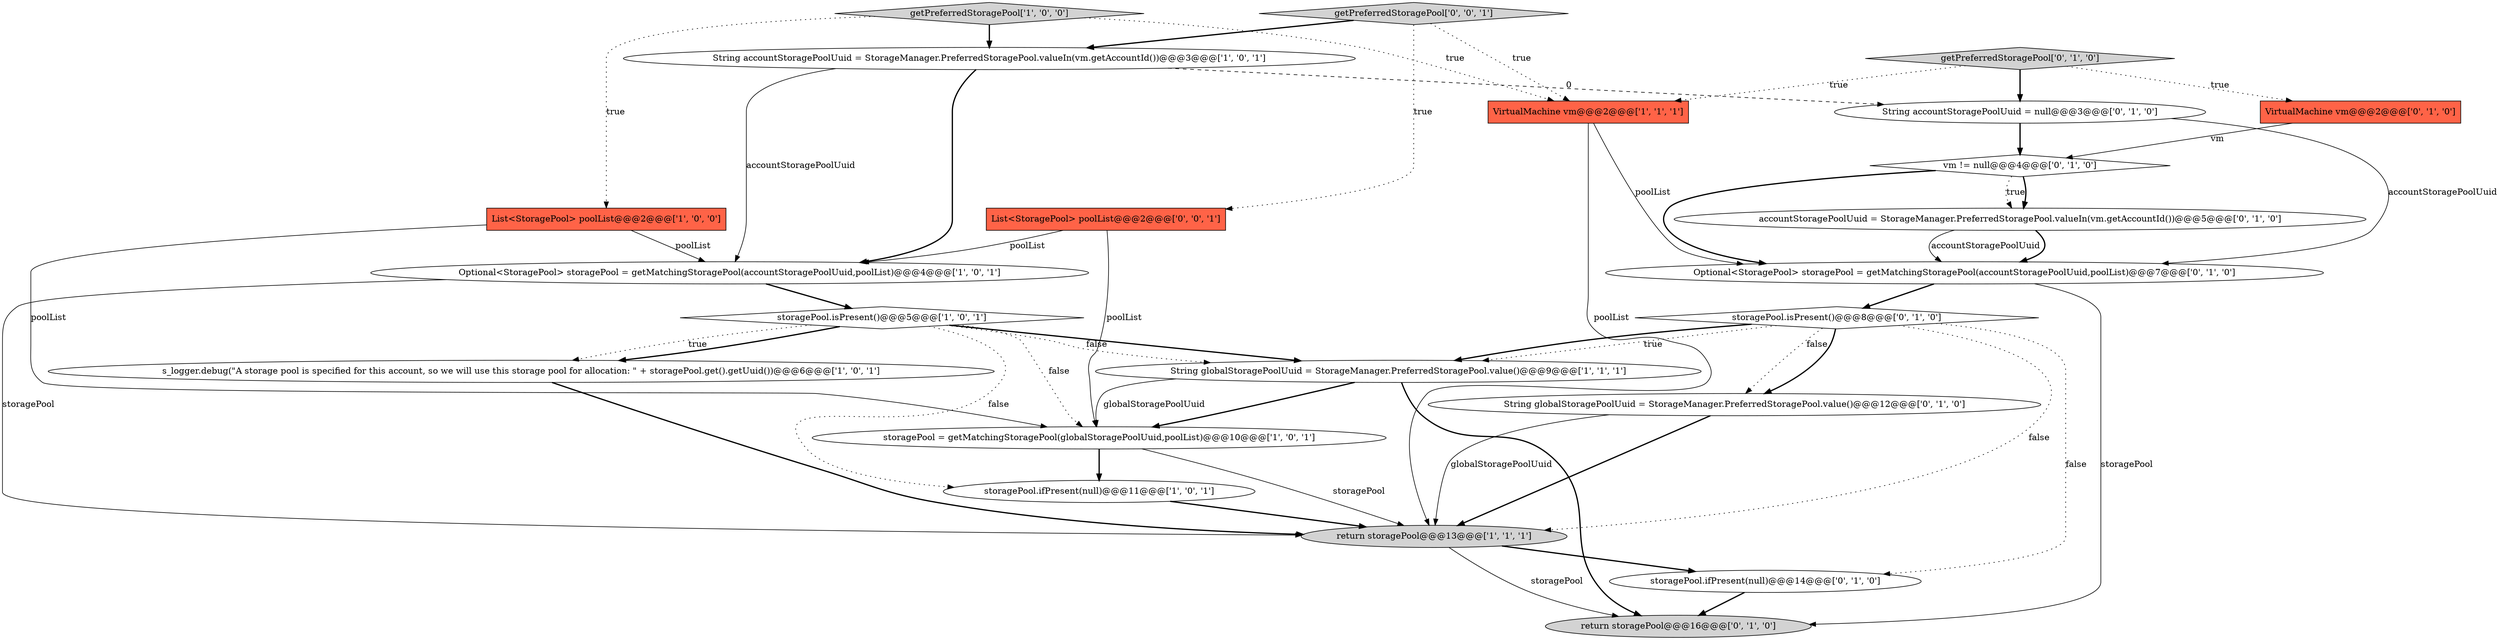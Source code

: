 digraph {
4 [style = filled, label = "storagePool = getMatchingStoragePool(globalStoragePoolUuid,poolList)@@@10@@@['1', '0', '1']", fillcolor = white, shape = ellipse image = "AAA0AAABBB1BBB"];
22 [style = filled, label = "List<StoragePool> poolList@@@2@@@['0', '0', '1']", fillcolor = tomato, shape = box image = "AAA0AAABBB3BBB"];
13 [style = filled, label = "Optional<StoragePool> storagePool = getMatchingStoragePool(accountStoragePoolUuid,poolList)@@@7@@@['0', '1', '0']", fillcolor = white, shape = ellipse image = "AAA0AAABBB2BBB"];
16 [style = filled, label = "String globalStoragePoolUuid = StorageManager.PreferredStoragePool.value()@@@12@@@['0', '1', '0']", fillcolor = white, shape = ellipse image = "AAA0AAABBB2BBB"];
11 [style = filled, label = "vm != null@@@4@@@['0', '1', '0']", fillcolor = white, shape = diamond image = "AAA1AAABBB2BBB"];
21 [style = filled, label = "getPreferredStoragePool['0', '0', '1']", fillcolor = lightgray, shape = diamond image = "AAA0AAABBB3BBB"];
6 [style = filled, label = "Optional<StoragePool> storagePool = getMatchingStoragePool(accountStoragePoolUuid,poolList)@@@4@@@['1', '0', '1']", fillcolor = white, shape = ellipse image = "AAA0AAABBB1BBB"];
20 [style = filled, label = "return storagePool@@@16@@@['0', '1', '0']", fillcolor = lightgray, shape = ellipse image = "AAA0AAABBB2BBB"];
2 [style = filled, label = "List<StoragePool> poolList@@@2@@@['1', '0', '0']", fillcolor = tomato, shape = box image = "AAA0AAABBB1BBB"];
12 [style = filled, label = "storagePool.ifPresent(null)@@@14@@@['0', '1', '0']", fillcolor = white, shape = ellipse image = "AAA0AAABBB2BBB"];
9 [style = filled, label = "String accountStoragePoolUuid = StorageManager.PreferredStoragePool.valueIn(vm.getAccountId())@@@3@@@['1', '0', '1']", fillcolor = white, shape = ellipse image = "AAA0AAABBB1BBB"];
5 [style = filled, label = "return storagePool@@@13@@@['1', '1', '1']", fillcolor = lightgray, shape = ellipse image = "AAA0AAABBB1BBB"];
7 [style = filled, label = "storagePool.isPresent()@@@5@@@['1', '0', '1']", fillcolor = white, shape = diamond image = "AAA0AAABBB1BBB"];
10 [style = filled, label = "storagePool.ifPresent(null)@@@11@@@['1', '0', '1']", fillcolor = white, shape = ellipse image = "AAA0AAABBB1BBB"];
3 [style = filled, label = "getPreferredStoragePool['1', '0', '0']", fillcolor = lightgray, shape = diamond image = "AAA0AAABBB1BBB"];
19 [style = filled, label = "accountStoragePoolUuid = StorageManager.PreferredStoragePool.valueIn(vm.getAccountId())@@@5@@@['0', '1', '0']", fillcolor = white, shape = ellipse image = "AAA1AAABBB2BBB"];
1 [style = filled, label = "s_logger.debug(\"A storage pool is specified for this account, so we will use this storage pool for allocation: \" + storagePool.get().getUuid())@@@6@@@['1', '0', '1']", fillcolor = white, shape = ellipse image = "AAA0AAABBB1BBB"];
8 [style = filled, label = "VirtualMachine vm@@@2@@@['1', '1', '1']", fillcolor = tomato, shape = box image = "AAA0AAABBB1BBB"];
0 [style = filled, label = "String globalStoragePoolUuid = StorageManager.PreferredStoragePool.value()@@@9@@@['1', '1', '1']", fillcolor = white, shape = ellipse image = "AAA0AAABBB1BBB"];
18 [style = filled, label = "storagePool.isPresent()@@@8@@@['0', '1', '0']", fillcolor = white, shape = diamond image = "AAA0AAABBB2BBB"];
17 [style = filled, label = "getPreferredStoragePool['0', '1', '0']", fillcolor = lightgray, shape = diamond image = "AAA0AAABBB2BBB"];
15 [style = filled, label = "String accountStoragePoolUuid = null@@@3@@@['0', '1', '0']", fillcolor = white, shape = ellipse image = "AAA1AAABBB2BBB"];
14 [style = filled, label = "VirtualMachine vm@@@2@@@['0', '1', '0']", fillcolor = tomato, shape = box image = "AAA0AAABBB2BBB"];
22->4 [style = solid, label="poolList"];
17->14 [style = dotted, label="true"];
0->4 [style = bold, label=""];
13->20 [style = solid, label="storagePool"];
18->0 [style = dotted, label="true"];
9->15 [style = dashed, label="0"];
14->11 [style = solid, label="vm"];
15->13 [style = solid, label="accountStoragePoolUuid"];
21->22 [style = dotted, label="true"];
3->8 [style = dotted, label="true"];
7->1 [style = dotted, label="true"];
2->6 [style = solid, label="poolList"];
7->10 [style = dotted, label="false"];
13->18 [style = bold, label=""];
4->5 [style = solid, label="storagePool"];
19->13 [style = bold, label=""];
18->16 [style = dotted, label="false"];
9->6 [style = bold, label=""];
22->6 [style = solid, label="poolList"];
2->4 [style = solid, label="poolList"];
0->20 [style = bold, label=""];
5->20 [style = solid, label="storagePool"];
15->11 [style = bold, label=""];
17->15 [style = bold, label=""];
7->4 [style = dotted, label="false"];
11->19 [style = dotted, label="true"];
9->6 [style = solid, label="accountStoragePoolUuid"];
16->5 [style = solid, label="globalStoragePoolUuid"];
8->5 [style = solid, label="poolList"];
7->0 [style = bold, label=""];
3->9 [style = bold, label=""];
6->5 [style = solid, label="storagePool"];
11->19 [style = bold, label=""];
11->13 [style = bold, label=""];
18->16 [style = bold, label=""];
12->20 [style = bold, label=""];
3->2 [style = dotted, label="true"];
17->8 [style = dotted, label="true"];
18->12 [style = dotted, label="false"];
16->5 [style = bold, label=""];
4->10 [style = bold, label=""];
19->13 [style = solid, label="accountStoragePoolUuid"];
18->5 [style = dotted, label="false"];
21->8 [style = dotted, label="true"];
5->12 [style = bold, label=""];
7->1 [style = bold, label=""];
21->9 [style = bold, label=""];
6->7 [style = bold, label=""];
7->0 [style = dotted, label="false"];
8->13 [style = solid, label="poolList"];
10->5 [style = bold, label=""];
18->0 [style = bold, label=""];
1->5 [style = bold, label=""];
0->4 [style = solid, label="globalStoragePoolUuid"];
}
